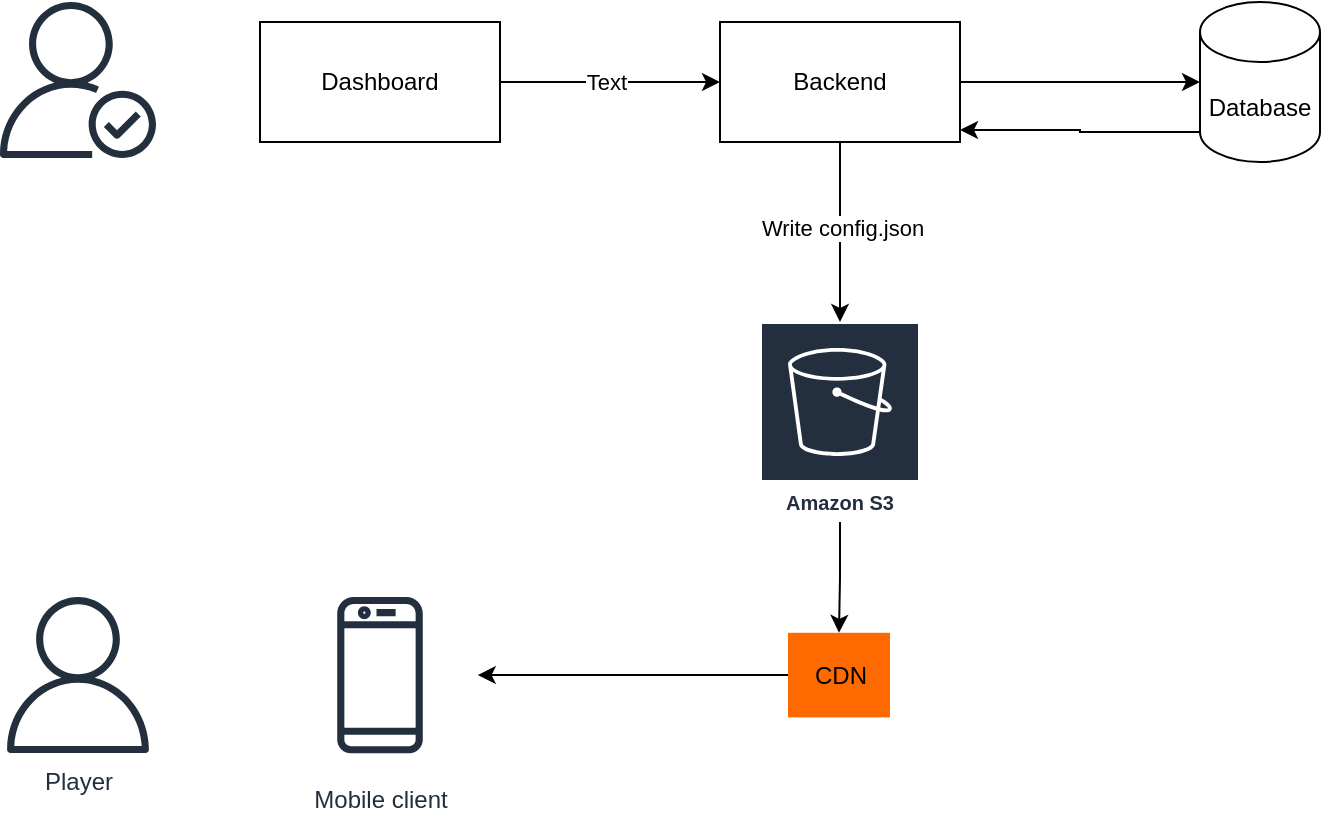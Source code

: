 <mxfile version="26.0.5">
  <diagram name="Page-1" id="V7VQbiWQNcpdrUXjG1kd">
    <mxGraphModel dx="954" dy="559" grid="1" gridSize="10" guides="1" tooltips="1" connect="1" arrows="1" fold="1" page="1" pageScale="1" pageWidth="827" pageHeight="1169" math="0" shadow="0">
      <root>
        <mxCell id="0" />
        <mxCell id="1" parent="0" />
        <mxCell id="YG-Nd98rjGqurVpmYyMf-8" value="" style="edgeStyle=orthogonalEdgeStyle;rounded=0;orthogonalLoop=1;jettySize=auto;html=1;" edge="1" parent="1" source="YG-Nd98rjGqurVpmYyMf-4" target="YG-Nd98rjGqurVpmYyMf-6">
          <mxGeometry relative="1" as="geometry" />
        </mxCell>
        <mxCell id="YG-Nd98rjGqurVpmYyMf-21" value="Text" style="edgeLabel;html=1;align=center;verticalAlign=middle;resizable=0;points=[];" vertex="1" connectable="0" parent="YG-Nd98rjGqurVpmYyMf-8">
          <mxGeometry x="-0.036" relative="1" as="geometry">
            <mxPoint as="offset" />
          </mxGeometry>
        </mxCell>
        <mxCell id="YG-Nd98rjGqurVpmYyMf-4" value="Dashboard" style="rounded=0;whiteSpace=wrap;html=1;" vertex="1" parent="1">
          <mxGeometry x="180" y="130" width="120" height="60" as="geometry" />
        </mxCell>
        <mxCell id="YG-Nd98rjGqurVpmYyMf-10" value="" style="edgeStyle=orthogonalEdgeStyle;rounded=0;orthogonalLoop=1;jettySize=auto;html=1;entryX=0;entryY=0.5;entryDx=0;entryDy=0;entryPerimeter=0;exitX=1;exitY=0.5;exitDx=0;exitDy=0;" edge="1" parent="1" source="YG-Nd98rjGqurVpmYyMf-6" target="YG-Nd98rjGqurVpmYyMf-7">
          <mxGeometry relative="1" as="geometry">
            <mxPoint x="610" y="160" as="targetPoint" />
          </mxGeometry>
        </mxCell>
        <mxCell id="YG-Nd98rjGqurVpmYyMf-15" style="edgeStyle=orthogonalEdgeStyle;rounded=0;orthogonalLoop=1;jettySize=auto;html=1;exitX=0.5;exitY=1;exitDx=0;exitDy=0;" edge="1" parent="1" source="YG-Nd98rjGqurVpmYyMf-6" target="YG-Nd98rjGqurVpmYyMf-12">
          <mxGeometry relative="1" as="geometry" />
        </mxCell>
        <mxCell id="YG-Nd98rjGqurVpmYyMf-20" value="Write config.json" style="edgeLabel;html=1;align=center;verticalAlign=middle;resizable=0;points=[];" vertex="1" connectable="0" parent="YG-Nd98rjGqurVpmYyMf-15">
          <mxGeometry x="-0.044" y="1" relative="1" as="geometry">
            <mxPoint as="offset" />
          </mxGeometry>
        </mxCell>
        <mxCell id="YG-Nd98rjGqurVpmYyMf-6" value="Backend" style="rounded=0;whiteSpace=wrap;html=1;" vertex="1" parent="1">
          <mxGeometry x="410" y="130" width="120" height="60" as="geometry" />
        </mxCell>
        <mxCell id="YG-Nd98rjGqurVpmYyMf-7" value="Database" style="shape=cylinder3;whiteSpace=wrap;html=1;boundedLbl=1;backgroundOutline=1;size=15;" vertex="1" parent="1">
          <mxGeometry x="650" y="120" width="60" height="80" as="geometry" />
        </mxCell>
        <mxCell id="YG-Nd98rjGqurVpmYyMf-11" style="edgeStyle=orthogonalEdgeStyle;rounded=0;orthogonalLoop=1;jettySize=auto;html=1;exitX=0;exitY=1;exitDx=0;exitDy=-15;exitPerimeter=0;entryX=1;entryY=0.9;entryDx=0;entryDy=0;entryPerimeter=0;" edge="1" parent="1" source="YG-Nd98rjGqurVpmYyMf-7" target="YG-Nd98rjGqurVpmYyMf-6">
          <mxGeometry relative="1" as="geometry" />
        </mxCell>
        <mxCell id="YG-Nd98rjGqurVpmYyMf-16" value="" style="edgeStyle=orthogonalEdgeStyle;rounded=0;orthogonalLoop=1;jettySize=auto;html=1;" edge="1" parent="1" source="YG-Nd98rjGqurVpmYyMf-12" target="YG-Nd98rjGqurVpmYyMf-13">
          <mxGeometry relative="1" as="geometry" />
        </mxCell>
        <mxCell id="YG-Nd98rjGqurVpmYyMf-12" value="Amazon S3" style="sketch=0;outlineConnect=0;fontColor=#232F3E;gradientColor=none;strokeColor=#ffffff;fillColor=#232F3E;dashed=0;verticalLabelPosition=middle;verticalAlign=bottom;align=center;html=1;whiteSpace=wrap;fontSize=10;fontStyle=1;spacing=3;shape=mxgraph.aws4.productIcon;prIcon=mxgraph.aws4.s3;" vertex="1" parent="1">
          <mxGeometry x="430" y="280" width="80" height="100" as="geometry" />
        </mxCell>
        <mxCell id="YG-Nd98rjGqurVpmYyMf-18" value="" style="edgeStyle=orthogonalEdgeStyle;rounded=0;orthogonalLoop=1;jettySize=auto;html=1;" edge="1" parent="1" source="YG-Nd98rjGqurVpmYyMf-13" target="YG-Nd98rjGqurVpmYyMf-14">
          <mxGeometry relative="1" as="geometry">
            <mxPoint x="398.5" y="456.6" as="targetPoint" />
          </mxGeometry>
        </mxCell>
        <mxCell id="YG-Nd98rjGqurVpmYyMf-13" value="CDN" style="points=[];aspect=fixed;html=1;align=center;shadow=0;dashed=0;fillColor=#FF6A00;strokeColor=none;shape=mxgraph.alibaba_cloud.cdn_content_distribution_network;" vertex="1" parent="1">
          <mxGeometry x="444" y="435.4" width="51" height="42.3" as="geometry" />
        </mxCell>
        <mxCell id="YG-Nd98rjGqurVpmYyMf-14" value="Mobile client" style="sketch=0;outlineConnect=0;fontColor=#232F3E;gradientColor=none;strokeColor=#232F3E;fillColor=#ffffff;dashed=0;verticalLabelPosition=bottom;verticalAlign=top;align=center;html=1;fontSize=12;fontStyle=0;aspect=fixed;shape=mxgraph.aws4.resourceIcon;resIcon=mxgraph.aws4.mobile_client;" vertex="1" parent="1">
          <mxGeometry x="191.15" y="407.7" width="97.7" height="97.7" as="geometry" />
        </mxCell>
        <mxCell id="YG-Nd98rjGqurVpmYyMf-22" value="" style="sketch=0;outlineConnect=0;fontColor=#232F3E;gradientColor=none;fillColor=#232F3D;strokeColor=none;dashed=0;verticalLabelPosition=bottom;verticalAlign=top;align=center;html=1;fontSize=12;fontStyle=0;aspect=fixed;pointerEvents=1;shape=mxgraph.aws4.authenticated_user;" vertex="1" parent="1">
          <mxGeometry x="50" y="120" width="78" height="78" as="geometry" />
        </mxCell>
        <mxCell id="YG-Nd98rjGqurVpmYyMf-23" value="Player" style="sketch=0;outlineConnect=0;fontColor=#232F3E;gradientColor=none;fillColor=#232F3D;strokeColor=none;dashed=0;verticalLabelPosition=bottom;verticalAlign=top;align=center;html=1;fontSize=12;fontStyle=0;aspect=fixed;pointerEvents=1;shape=mxgraph.aws4.user;" vertex="1" parent="1">
          <mxGeometry x="50" y="417.55" width="78" height="78" as="geometry" />
        </mxCell>
      </root>
    </mxGraphModel>
  </diagram>
</mxfile>
